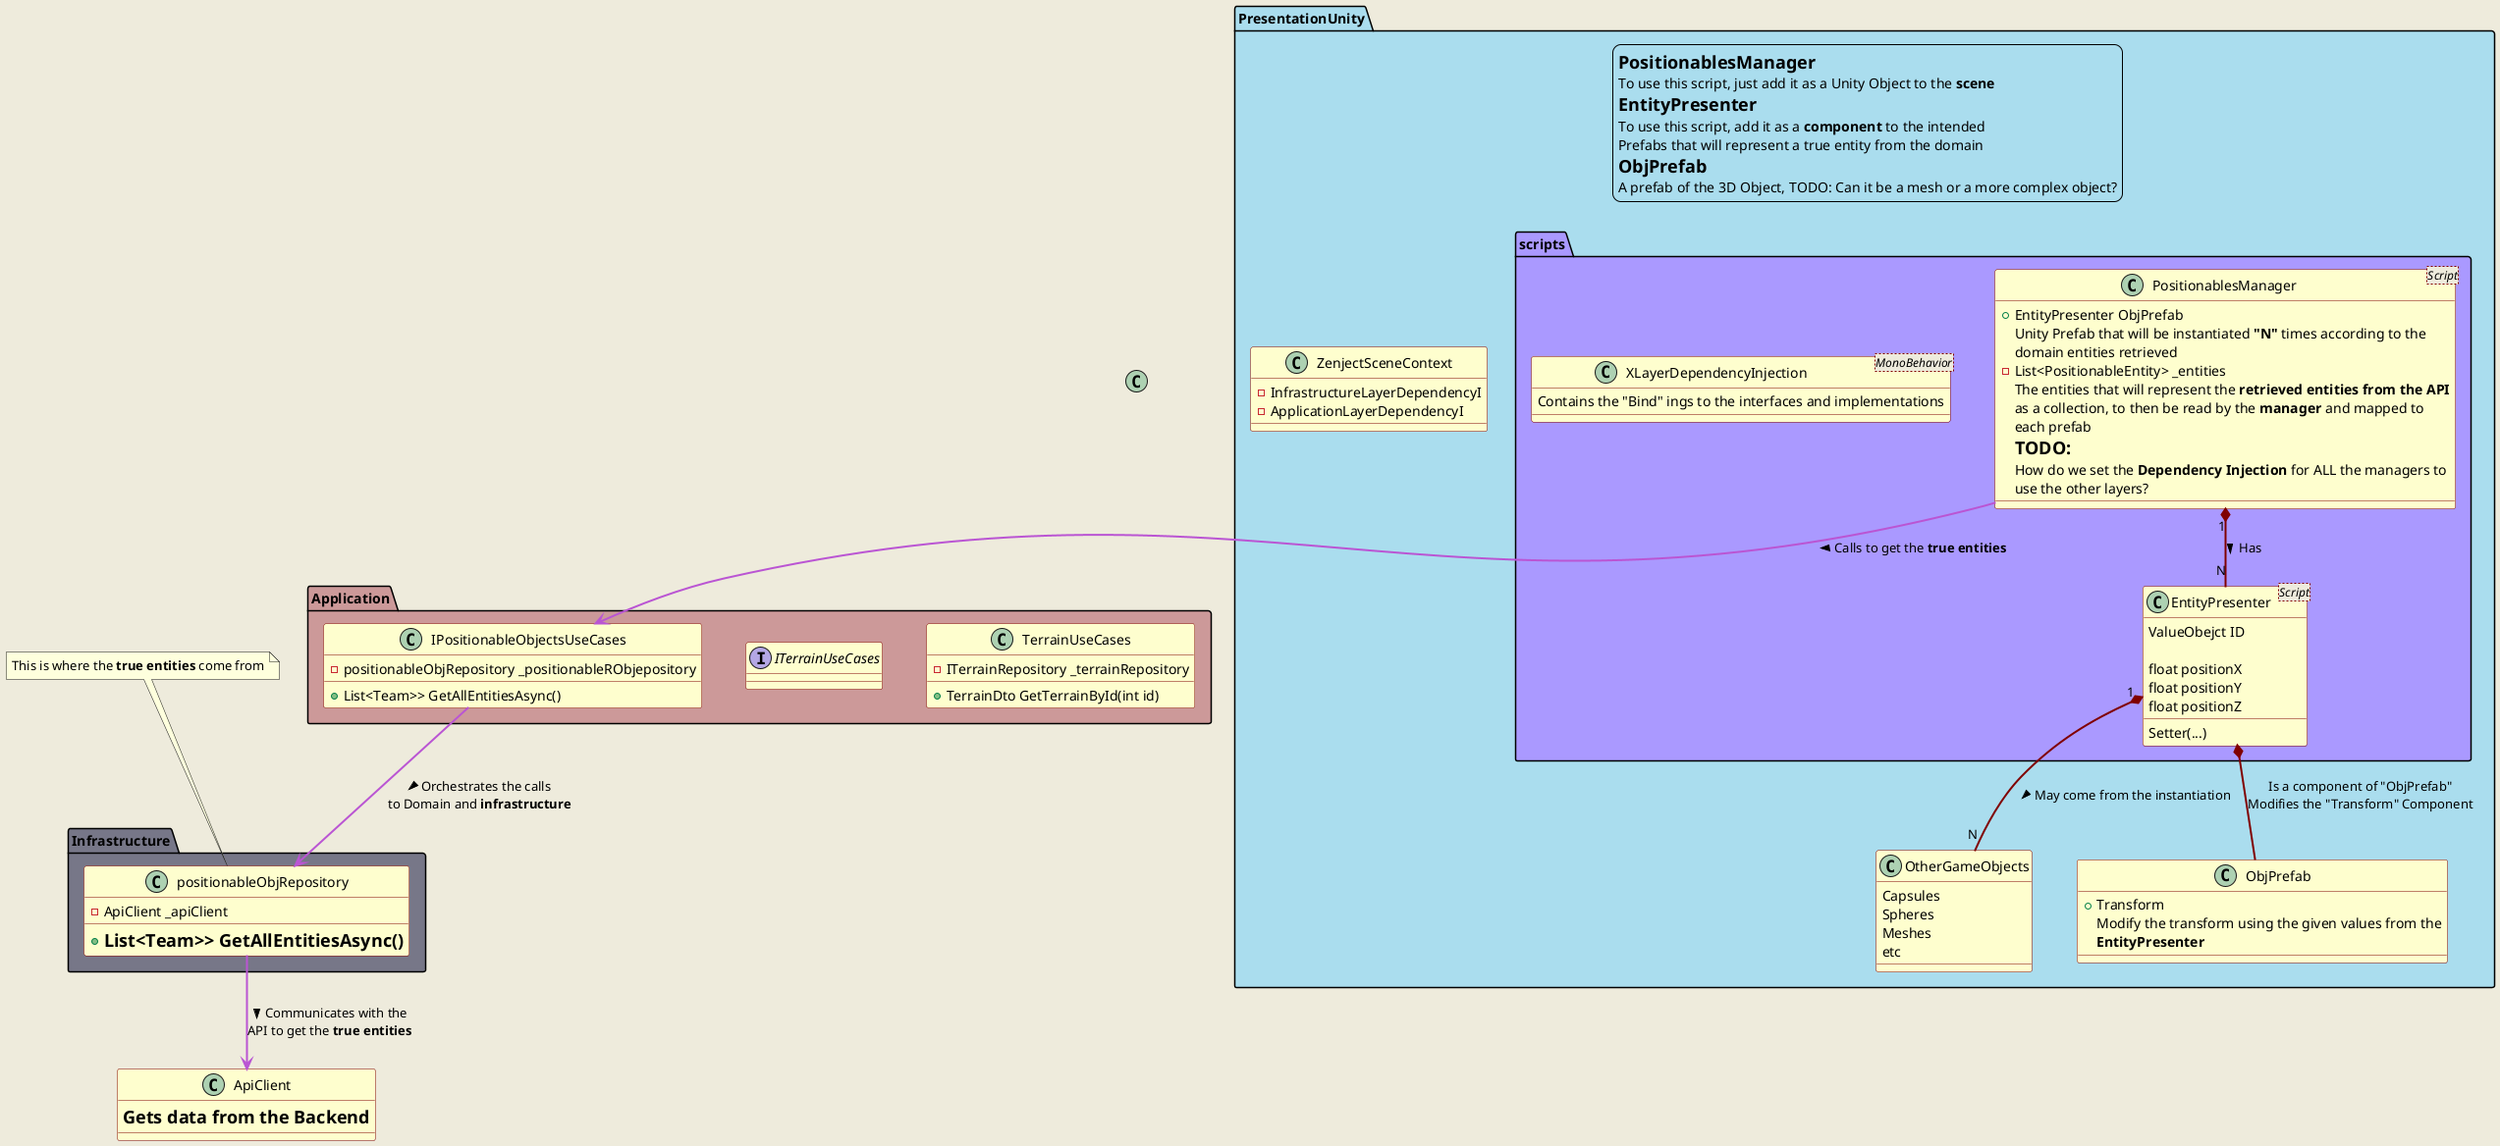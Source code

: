 @startuml
'skinparam componentStyle uml1
'skinparam linetype polyline
'skinparam linetype ortho
skinparam Nodesep 45
'skinparam Ranksep 45
'top to bottom direction
'left to right direction
skinparam wrapWidth 450
Skinparam backgroundColor #EEEBDC
skinparam class {
ArrowColor Maroon
BorderColor Maroon
BackgroundColor  #fefece
ArrowThickness 2
}

'//===========================  Layout object, invisible object to maipualte the position of other objects
skinparam class<<Layout>> {
  borderColor Transparent
  backgroundColor Transparent
  fontColor Transparent
  stereotypeFontColor Transparent
}

class layouter <<Layout>>
'//====

'//===========================  PresentationUnity
package PresentationUnity #ade {
legend  right
    =PositionablesManager
    To use this script, just add it as a Unity Object to the **scene**
    =EntityPresenter
    To use this script, add it as a **component** to the intended 
    Prefabs that will represent a true entity from the domain
    =ObjPrefab
    A prefab of the 3D Object, TODO: Can it be a mesh or a more complex object?
end legend

    package scripts #a9f {

        class PositionablesManager<Script> {
            +EntityPresenter ObjPrefab
            Unity Prefab that will be instantiated **"N"** times according to the domain entities retrieved
            -List<PositionableEntity> _entities
            The entities that will represent the **retrieved entities from the API** as a collection, to then be read by the **manager** and mapped to each prefab
            =TODO:
            How do we set the **Dependency Injection** for ALL the managers to use the other layers?
        }

        class EntityPresenter<Script> {
            ValueObejct ID

            float positionX
            float positionY
            float positionZ

            Setter(...)
        }

        class XLayerDependencyInjection<MonoBehavior> {
            Contains the "Bind" ings to the interfaces and implementations
        }

    }

    class ZenjectSceneContext {
        -InfrastructureLayerDependencyI
        -ApplicationLayerDependencyI
    }

    class OtherGameObjects{
        Capsules
        Spheres
        Meshes
        etc
    }

    class ObjPrefab {
        +Transform
        Modify the transform using the given values from the **EntityPresenter**

    }

}

'//===========================  Application
package Application #c99 {
    class TerrainUseCases{
        -ITerrainRepository _terrainRepository
        +TerrainDto GetTerrainById(int id)
    }
    interface ITerrainUseCases

    class IPositionableObjectsUseCases {
            -positionableObjRepository _positionableRObjepository
            +List<Team>> GetAllEntitiesAsync()
    }
}

'//===========================  Infrastructure  
note "This is where the **true entities** come from " as RepositoryNote
package Infrastructure #778 {
    class positionableObjRepository {
        -ApiClient _apiClient
        +=List<Team>> GetAllEntitiesAsync()
    }


}





class ApiClient {
    =Gets data from the Backend
}

'//===========================  Notes
RepositoryNote --> positionableObjRepository

'//=====  Presentation
PositionablesManager "1" *-- "N" EntityPresenter : > Has
EntityPresenter "1" *-- "N" OtherGameObjects : > May come from the instantiation
EntityPresenter *-- ObjPrefab : Is a component of "ObjPrefab"\nModifies the "Transform" Component 

'//=====  Execution Order
PositionablesManager --> IPositionableObjectsUseCases #MediumOrchid : > Calls to get the **true entities**
IPositionableObjectsUseCases --> positionableObjRepository #MediumOrchid : > Orchestrates the calls \nto Domain and **infrastructure**
positionableObjRepository --> ApiClient #MediumOrchid : > Communicates with the \nAPI to get the **true entities**

@enduml